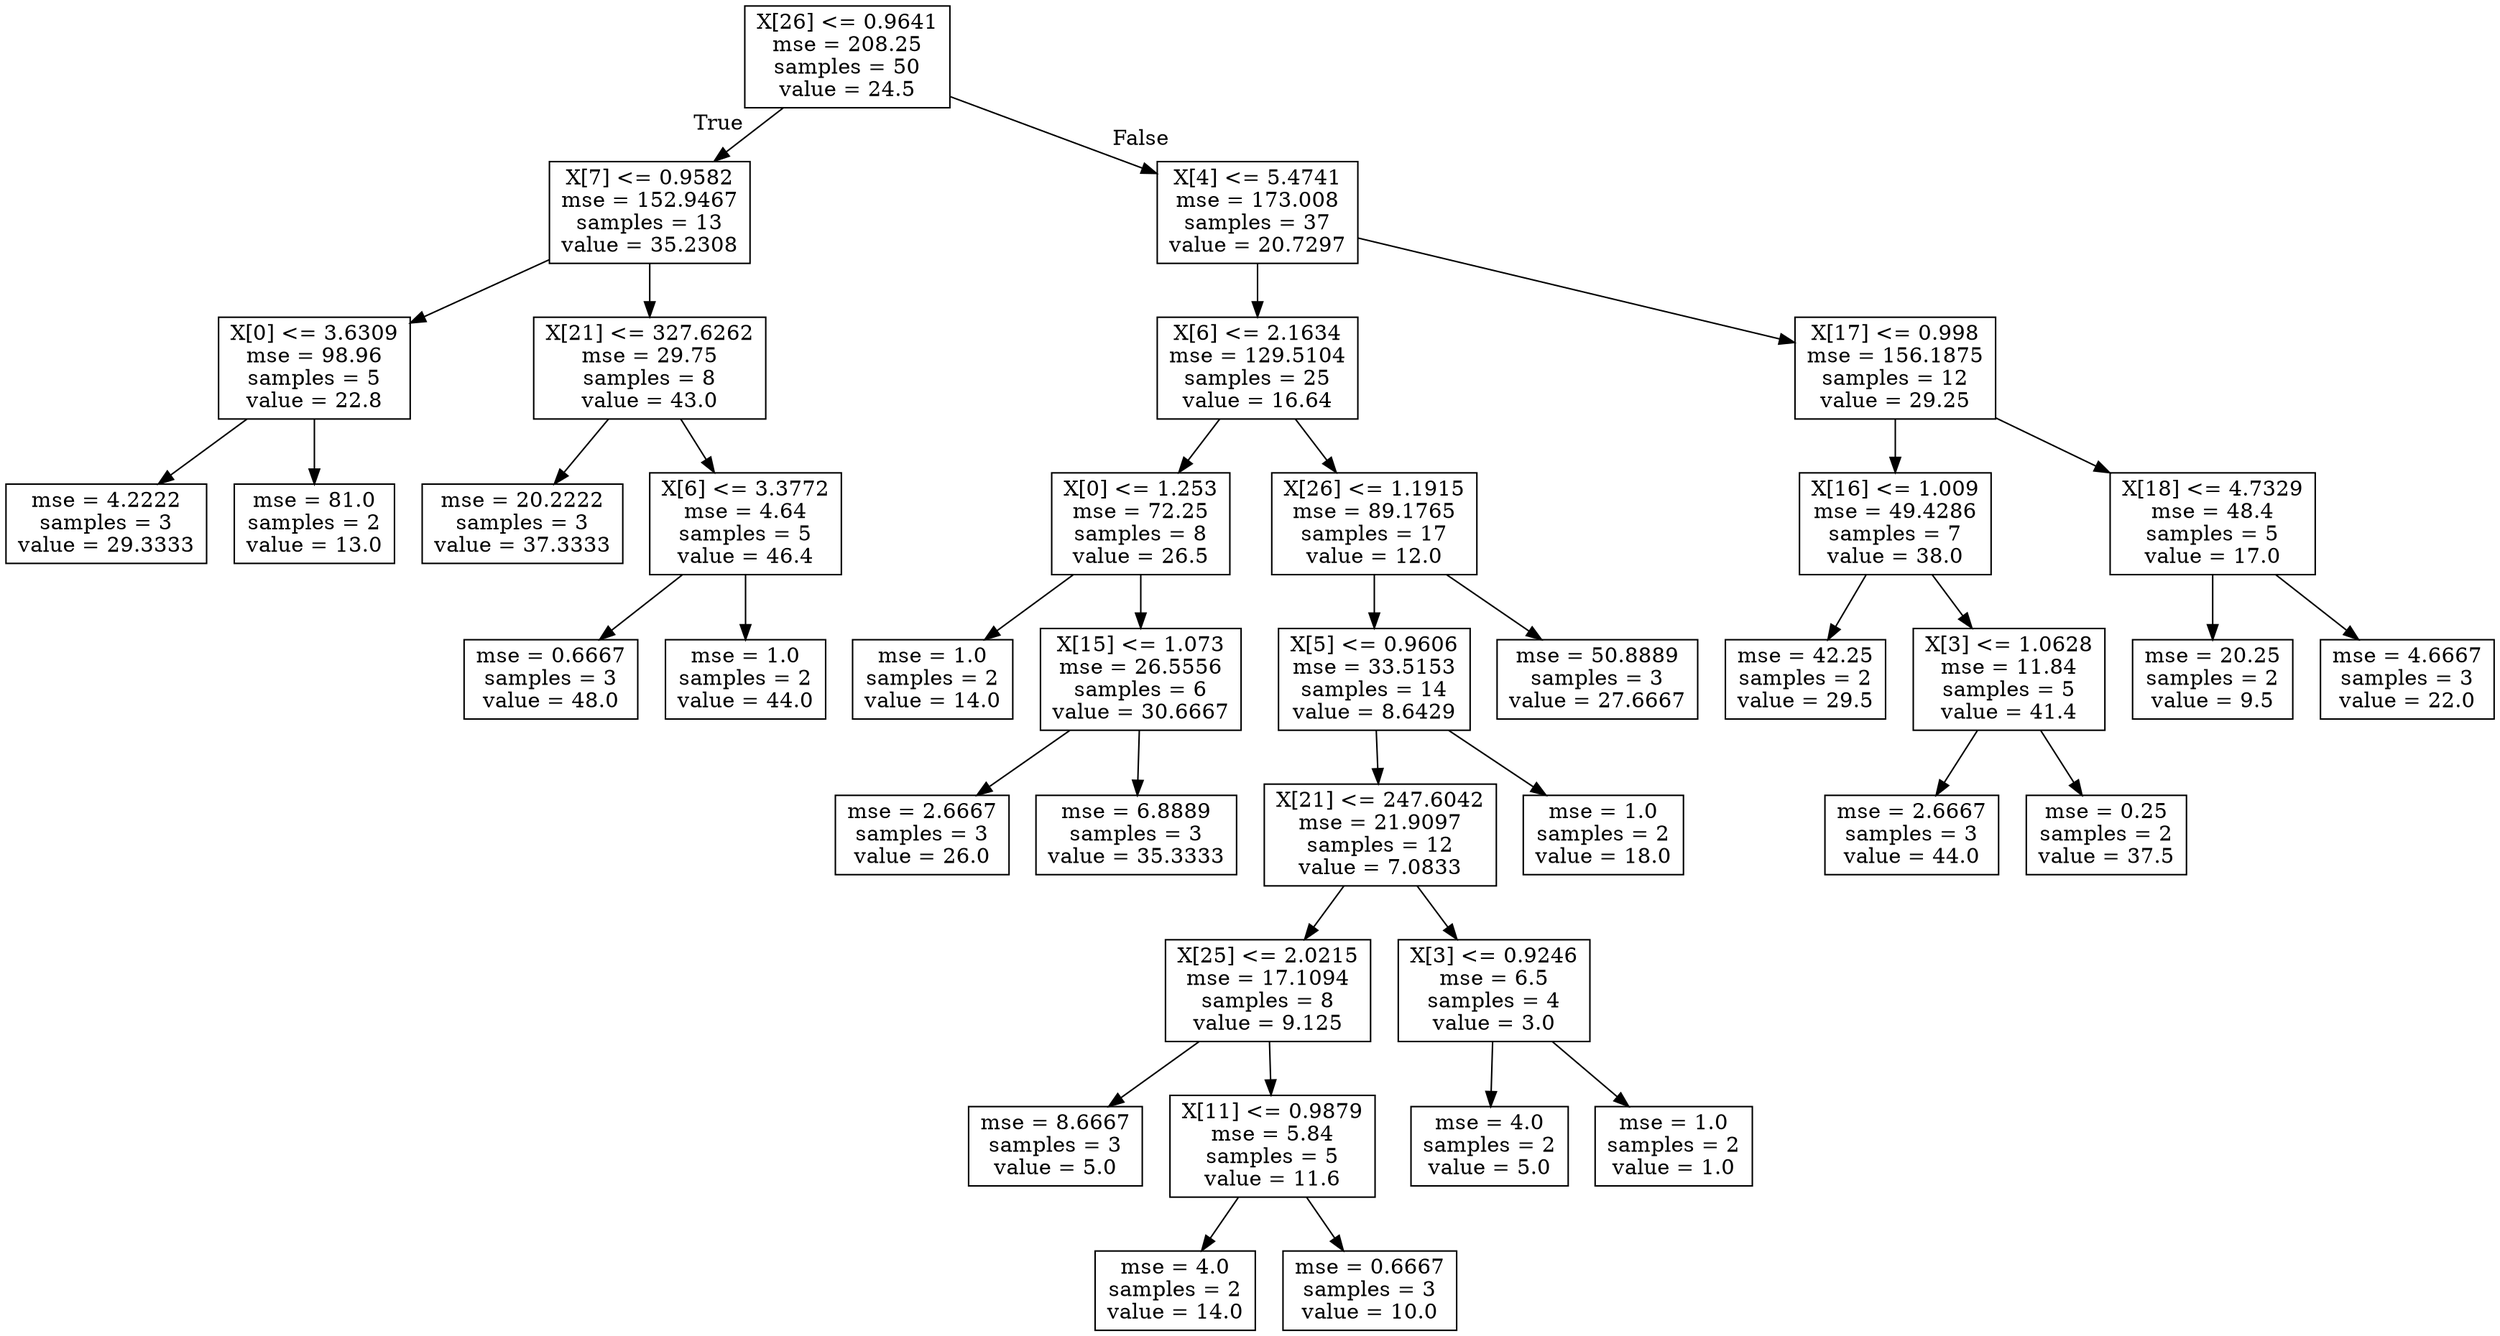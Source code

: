 digraph Tree {
node [shape=box] ;
0 [label="X[26] <= 0.9641\nmse = 208.25\nsamples = 50\nvalue = 24.5"] ;
1 [label="X[7] <= 0.9582\nmse = 152.9467\nsamples = 13\nvalue = 35.2308"] ;
0 -> 1 [labeldistance=2.5, labelangle=45, headlabel="True"] ;
2 [label="X[0] <= 3.6309\nmse = 98.96\nsamples = 5\nvalue = 22.8"] ;
1 -> 2 ;
3 [label="mse = 4.2222\nsamples = 3\nvalue = 29.3333"] ;
2 -> 3 ;
4 [label="mse = 81.0\nsamples = 2\nvalue = 13.0"] ;
2 -> 4 ;
5 [label="X[21] <= 327.6262\nmse = 29.75\nsamples = 8\nvalue = 43.0"] ;
1 -> 5 ;
6 [label="mse = 20.2222\nsamples = 3\nvalue = 37.3333"] ;
5 -> 6 ;
7 [label="X[6] <= 3.3772\nmse = 4.64\nsamples = 5\nvalue = 46.4"] ;
5 -> 7 ;
8 [label="mse = 0.6667\nsamples = 3\nvalue = 48.0"] ;
7 -> 8 ;
9 [label="mse = 1.0\nsamples = 2\nvalue = 44.0"] ;
7 -> 9 ;
10 [label="X[4] <= 5.4741\nmse = 173.008\nsamples = 37\nvalue = 20.7297"] ;
0 -> 10 [labeldistance=2.5, labelangle=-45, headlabel="False"] ;
11 [label="X[6] <= 2.1634\nmse = 129.5104\nsamples = 25\nvalue = 16.64"] ;
10 -> 11 ;
12 [label="X[0] <= 1.253\nmse = 72.25\nsamples = 8\nvalue = 26.5"] ;
11 -> 12 ;
13 [label="mse = 1.0\nsamples = 2\nvalue = 14.0"] ;
12 -> 13 ;
14 [label="X[15] <= 1.073\nmse = 26.5556\nsamples = 6\nvalue = 30.6667"] ;
12 -> 14 ;
15 [label="mse = 2.6667\nsamples = 3\nvalue = 26.0"] ;
14 -> 15 ;
16 [label="mse = 6.8889\nsamples = 3\nvalue = 35.3333"] ;
14 -> 16 ;
17 [label="X[26] <= 1.1915\nmse = 89.1765\nsamples = 17\nvalue = 12.0"] ;
11 -> 17 ;
18 [label="X[5] <= 0.9606\nmse = 33.5153\nsamples = 14\nvalue = 8.6429"] ;
17 -> 18 ;
19 [label="X[21] <= 247.6042\nmse = 21.9097\nsamples = 12\nvalue = 7.0833"] ;
18 -> 19 ;
20 [label="X[25] <= 2.0215\nmse = 17.1094\nsamples = 8\nvalue = 9.125"] ;
19 -> 20 ;
21 [label="mse = 8.6667\nsamples = 3\nvalue = 5.0"] ;
20 -> 21 ;
22 [label="X[11] <= 0.9879\nmse = 5.84\nsamples = 5\nvalue = 11.6"] ;
20 -> 22 ;
23 [label="mse = 4.0\nsamples = 2\nvalue = 14.0"] ;
22 -> 23 ;
24 [label="mse = 0.6667\nsamples = 3\nvalue = 10.0"] ;
22 -> 24 ;
25 [label="X[3] <= 0.9246\nmse = 6.5\nsamples = 4\nvalue = 3.0"] ;
19 -> 25 ;
26 [label="mse = 4.0\nsamples = 2\nvalue = 5.0"] ;
25 -> 26 ;
27 [label="mse = 1.0\nsamples = 2\nvalue = 1.0"] ;
25 -> 27 ;
28 [label="mse = 1.0\nsamples = 2\nvalue = 18.0"] ;
18 -> 28 ;
29 [label="mse = 50.8889\nsamples = 3\nvalue = 27.6667"] ;
17 -> 29 ;
30 [label="X[17] <= 0.998\nmse = 156.1875\nsamples = 12\nvalue = 29.25"] ;
10 -> 30 ;
31 [label="X[16] <= 1.009\nmse = 49.4286\nsamples = 7\nvalue = 38.0"] ;
30 -> 31 ;
32 [label="mse = 42.25\nsamples = 2\nvalue = 29.5"] ;
31 -> 32 ;
33 [label="X[3] <= 1.0628\nmse = 11.84\nsamples = 5\nvalue = 41.4"] ;
31 -> 33 ;
34 [label="mse = 2.6667\nsamples = 3\nvalue = 44.0"] ;
33 -> 34 ;
35 [label="mse = 0.25\nsamples = 2\nvalue = 37.5"] ;
33 -> 35 ;
36 [label="X[18] <= 4.7329\nmse = 48.4\nsamples = 5\nvalue = 17.0"] ;
30 -> 36 ;
37 [label="mse = 20.25\nsamples = 2\nvalue = 9.5"] ;
36 -> 37 ;
38 [label="mse = 4.6667\nsamples = 3\nvalue = 22.0"] ;
36 -> 38 ;
}